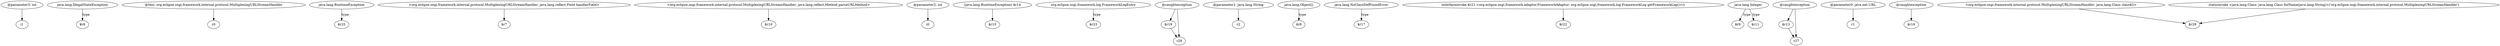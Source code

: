 digraph g {
0[label="@parameter3: int"]
1[label="i1"]
0->1[label=""]
2[label="java.lang.IllegalStateException"]
3[label="$r6"]
2->3[label="type"]
4[label="@this: org.eclipse.osgi.framework.internal.protocol.MultiplexingURLStreamHandler"]
5[label="r0"]
4->5[label=""]
6[label="java.lang.RuntimeException"]
7[label="$r25"]
6->7[label="type"]
8[label="<org.eclipse.osgi.framework.internal.protocol.MultiplexingURLStreamHandler: java.lang.reflect.Field handlerField>"]
9[label="$r7"]
8->9[label=""]
10[label="<org.eclipse.osgi.framework.internal.protocol.MultiplexingURLStreamHandler: java.lang.reflect.Method parseURLMethod>"]
11[label="$r10"]
10->11[label=""]
12[label="@parameter2: int"]
13[label="i0"]
12->13[label=""]
14[label="(java.lang.RuntimeException) $r14"]
15[label="$r15"]
14->15[label=""]
16[label="org.eclipse.osgi.framework.log.FrameworkLogEntry"]
17[label="$r23"]
16->17[label="type"]
18[label="$r19"]
19[label="r28"]
18->19[label=""]
20[label="@parameter1: java.lang.String"]
21[label="r2"]
20->21[label=""]
22[label="java.lang.Object[]"]
23[label="$r8"]
22->23[label="type"]
24[label="java.lang.NoClassDefFoundError"]
25[label="$r17"]
24->25[label="type"]
26[label="interfaceinvoke $r21.<org.eclipse.osgi.framework.adaptor.FrameworkAdaptor: org.eclipse.osgi.framework.log.FrameworkLog getFrameworkLog()>()"]
27[label="$r22"]
26->27[label=""]
28[label="java.lang.Integer"]
29[label="$r9"]
28->29[label="type"]
30[label="$r13"]
31[label="r27"]
30->31[label=""]
32[label="@caughtexception"]
32->31[label=""]
33[label="@parameter0: java.net.URL"]
34[label="r1"]
33->34[label=""]
35[label="@caughtexception"]
36[label="$r16"]
35->36[label=""]
37[label="@caughtexception"]
37->19[label=""]
38[label="<org.eclipse.osgi.framework.internal.protocol.MultiplexingURLStreamHandler: java.lang.Class class$3>"]
39[label="$r29"]
38->39[label=""]
37->18[label=""]
40[label="staticinvoke <java.lang.Class: java.lang.Class forName(java.lang.String)>('org.eclipse.osgi.framework.internal.protocol.MultiplexingURLStreamHandler')"]
40->39[label=""]
41[label="$r11"]
28->41[label="type"]
32->30[label=""]
}
